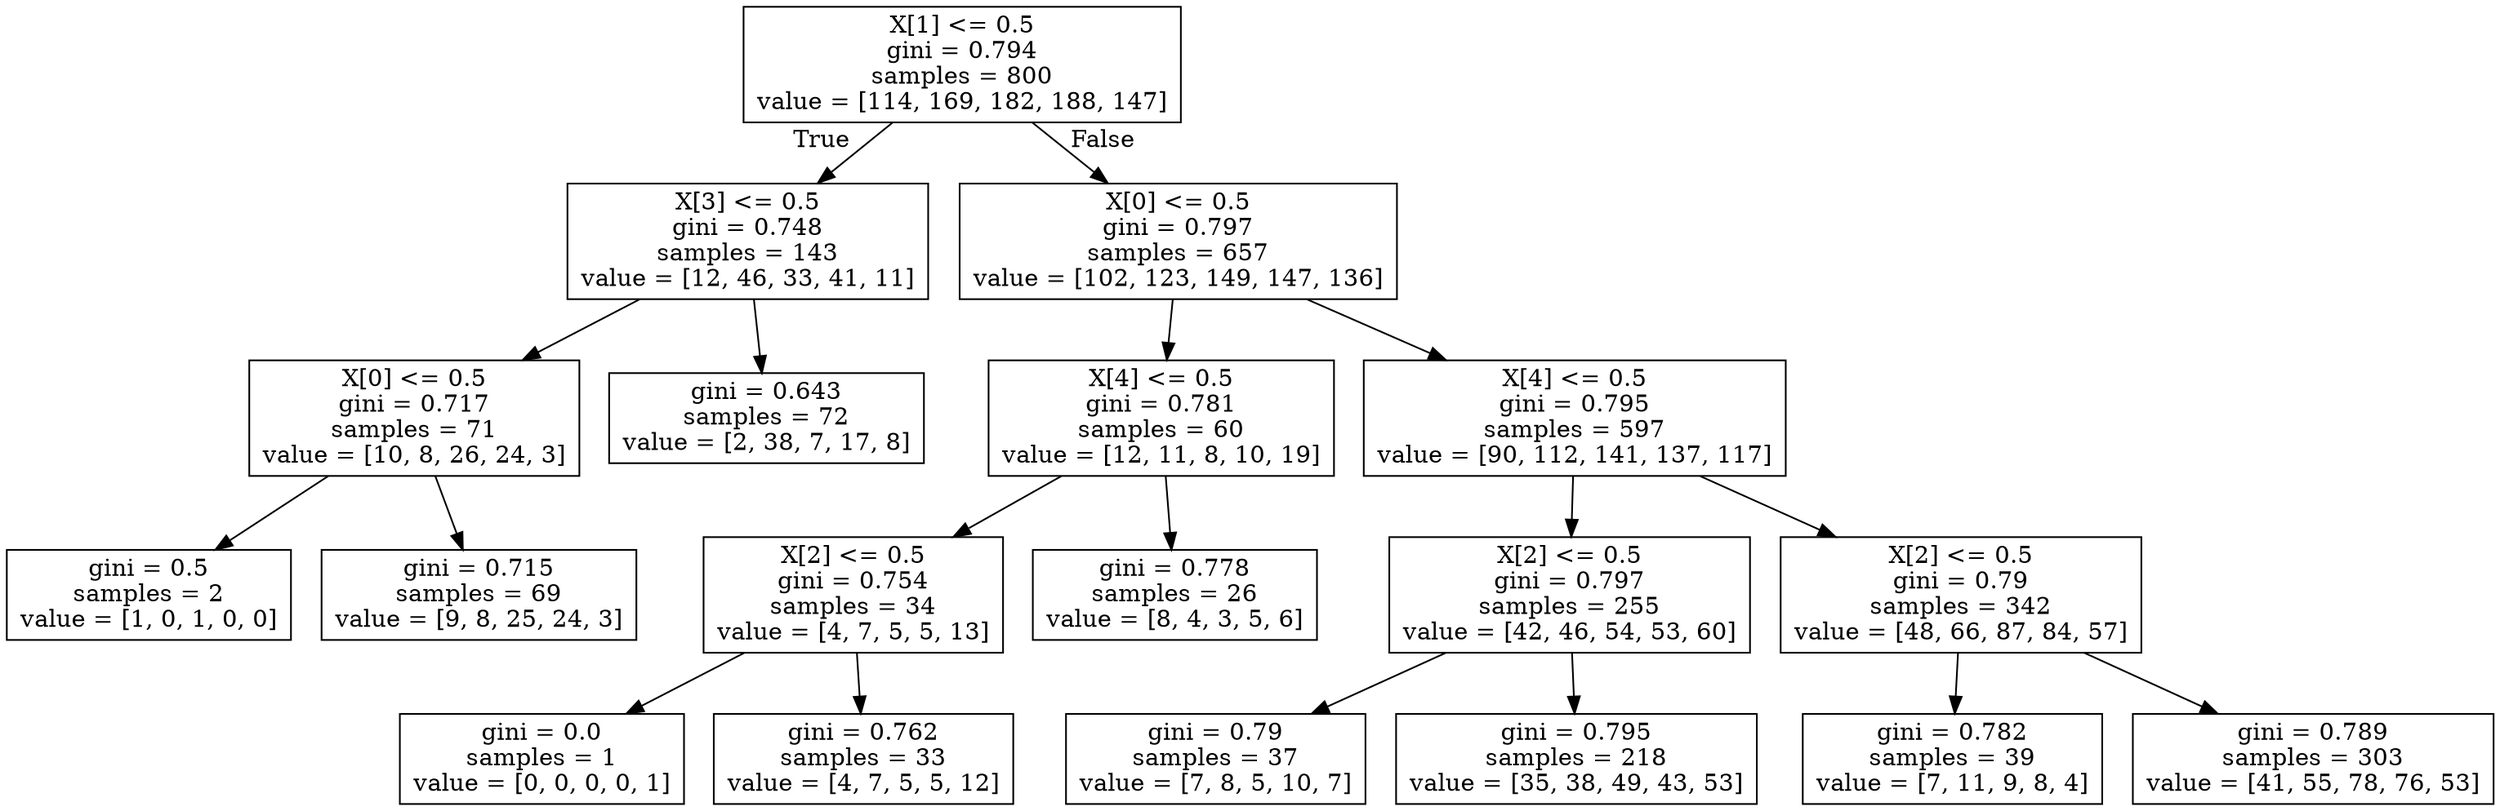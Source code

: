 digraph Tree {
node [shape=box] ;
0 [label="X[1] <= 0.5\ngini = 0.794\nsamples = 800\nvalue = [114, 169, 182, 188, 147]"] ;
1 [label="X[3] <= 0.5\ngini = 0.748\nsamples = 143\nvalue = [12, 46, 33, 41, 11]"] ;
0 -> 1 [labeldistance=2.5, labelangle=45, headlabel="True"] ;
2 [label="X[0] <= 0.5\ngini = 0.717\nsamples = 71\nvalue = [10, 8, 26, 24, 3]"] ;
1 -> 2 ;
3 [label="gini = 0.5\nsamples = 2\nvalue = [1, 0, 1, 0, 0]"] ;
2 -> 3 ;
4 [label="gini = 0.715\nsamples = 69\nvalue = [9, 8, 25, 24, 3]"] ;
2 -> 4 ;
5 [label="gini = 0.643\nsamples = 72\nvalue = [2, 38, 7, 17, 8]"] ;
1 -> 5 ;
6 [label="X[0] <= 0.5\ngini = 0.797\nsamples = 657\nvalue = [102, 123, 149, 147, 136]"] ;
0 -> 6 [labeldistance=2.5, labelangle=-45, headlabel="False"] ;
7 [label="X[4] <= 0.5\ngini = 0.781\nsamples = 60\nvalue = [12, 11, 8, 10, 19]"] ;
6 -> 7 ;
8 [label="X[2] <= 0.5\ngini = 0.754\nsamples = 34\nvalue = [4, 7, 5, 5, 13]"] ;
7 -> 8 ;
9 [label="gini = 0.0\nsamples = 1\nvalue = [0, 0, 0, 0, 1]"] ;
8 -> 9 ;
10 [label="gini = 0.762\nsamples = 33\nvalue = [4, 7, 5, 5, 12]"] ;
8 -> 10 ;
11 [label="gini = 0.778\nsamples = 26\nvalue = [8, 4, 3, 5, 6]"] ;
7 -> 11 ;
12 [label="X[4] <= 0.5\ngini = 0.795\nsamples = 597\nvalue = [90, 112, 141, 137, 117]"] ;
6 -> 12 ;
13 [label="X[2] <= 0.5\ngini = 0.797\nsamples = 255\nvalue = [42, 46, 54, 53, 60]"] ;
12 -> 13 ;
14 [label="gini = 0.79\nsamples = 37\nvalue = [7, 8, 5, 10, 7]"] ;
13 -> 14 ;
15 [label="gini = 0.795\nsamples = 218\nvalue = [35, 38, 49, 43, 53]"] ;
13 -> 15 ;
16 [label="X[2] <= 0.5\ngini = 0.79\nsamples = 342\nvalue = [48, 66, 87, 84, 57]"] ;
12 -> 16 ;
17 [label="gini = 0.782\nsamples = 39\nvalue = [7, 11, 9, 8, 4]"] ;
16 -> 17 ;
18 [label="gini = 0.789\nsamples = 303\nvalue = [41, 55, 78, 76, 53]"] ;
16 -> 18 ;
}